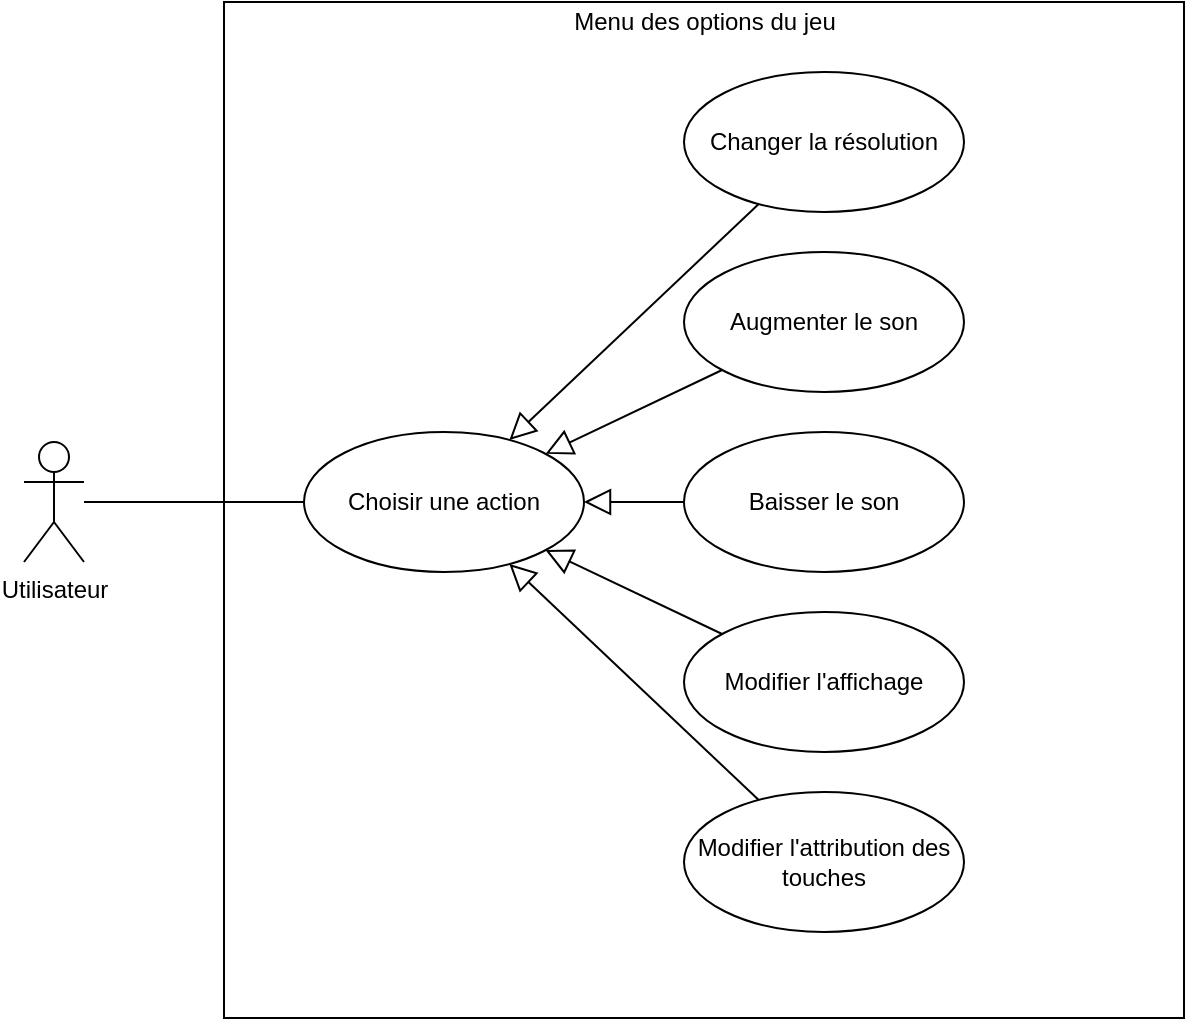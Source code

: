 <mxfile version="13.7.9" type="device"><diagram id="WUBpv2WHIC-Y0R50tLYM" name="Page-1"><mxGraphModel dx="1086" dy="806" grid="1" gridSize="10" guides="1" tooltips="1" connect="1" arrows="1" fold="1" page="1" pageScale="1" pageWidth="827" pageHeight="1169" math="0" shadow="0"><root><mxCell id="0"/><mxCell id="1" parent="0"/><mxCell id="q5LO6tJ6YBR57KyH__rq-1" value="" style="html=1;" parent="1" vertex="1"><mxGeometry x="200" y="110" width="480" height="508" as="geometry"/></mxCell><mxCell id="q5LO6tJ6YBR57KyH__rq-2" style="edgeStyle=none;rounded=0;orthogonalLoop=1;jettySize=auto;html=1;endArrow=none;endFill=0;endSize=11;" parent="1" source="q5LO6tJ6YBR57KyH__rq-3" target="q5LO6tJ6YBR57KyH__rq-15" edge="1"><mxGeometry relative="1" as="geometry"/></mxCell><mxCell id="q5LO6tJ6YBR57KyH__rq-3" value="Utilisateur" style="shape=umlActor;verticalLabelPosition=bottom;verticalAlign=top;html=1;outlineConnect=0;" parent="1" vertex="1"><mxGeometry x="100" y="330" width="30" height="60" as="geometry"/></mxCell><mxCell id="q5LO6tJ6YBR57KyH__rq-4" style="rounded=0;orthogonalLoop=1;jettySize=auto;html=1;endArrow=block;endFill=0;endSize=11;" parent="1" source="q5LO6tJ6YBR57KyH__rq-5" target="q5LO6tJ6YBR57KyH__rq-15" edge="1"><mxGeometry relative="1" as="geometry"/></mxCell><mxCell id="q5LO6tJ6YBR57KyH__rq-5" value="Changer la résolution" style="ellipse;whiteSpace=wrap;html=1;" parent="1" vertex="1"><mxGeometry x="430" y="145" width="140" height="70" as="geometry"/></mxCell><mxCell id="q5LO6tJ6YBR57KyH__rq-6" style="edgeStyle=none;rounded=0;orthogonalLoop=1;jettySize=auto;html=1;endArrow=block;endFill=0;endSize=11;" parent="1" source="q5LO6tJ6YBR57KyH__rq-7" target="q5LO6tJ6YBR57KyH__rq-15" edge="1"><mxGeometry relative="1" as="geometry"/></mxCell><mxCell id="q5LO6tJ6YBR57KyH__rq-7" value="Modifier l'affichage" style="ellipse;whiteSpace=wrap;html=1;" parent="1" vertex="1"><mxGeometry x="430" y="415" width="140" height="70" as="geometry"/></mxCell><mxCell id="q5LO6tJ6YBR57KyH__rq-8" style="edgeStyle=none;rounded=0;orthogonalLoop=1;jettySize=auto;html=1;endArrow=block;endFill=0;endSize=11;" parent="1" source="q5LO6tJ6YBR57KyH__rq-9" target="q5LO6tJ6YBR57KyH__rq-15" edge="1"><mxGeometry relative="1" as="geometry"/></mxCell><mxCell id="q5LO6tJ6YBR57KyH__rq-9" value="Augmenter le son" style="ellipse;whiteSpace=wrap;html=1;" parent="1" vertex="1"><mxGeometry x="430" y="235" width="140" height="70" as="geometry"/></mxCell><mxCell id="q5LO6tJ6YBR57KyH__rq-10" style="edgeStyle=none;rounded=0;orthogonalLoop=1;jettySize=auto;html=1;endArrow=block;endFill=0;endSize=11;" parent="1" source="q5LO6tJ6YBR57KyH__rq-11" target="q5LO6tJ6YBR57KyH__rq-15" edge="1"><mxGeometry relative="1" as="geometry"/></mxCell><mxCell id="q5LO6tJ6YBR57KyH__rq-11" value="Baisser le son" style="ellipse;whiteSpace=wrap;html=1;" parent="1" vertex="1"><mxGeometry x="430" y="325" width="140" height="70" as="geometry"/></mxCell><mxCell id="q5LO6tJ6YBR57KyH__rq-12" style="edgeStyle=none;rounded=0;orthogonalLoop=1;jettySize=auto;html=1;endArrow=block;endFill=0;endSize=11;" parent="1" source="q5LO6tJ6YBR57KyH__rq-13" target="q5LO6tJ6YBR57KyH__rq-15" edge="1"><mxGeometry relative="1" as="geometry"/></mxCell><mxCell id="q5LO6tJ6YBR57KyH__rq-13" value="Modifier l'attribution des touches" style="ellipse;whiteSpace=wrap;html=1;" parent="1" vertex="1"><mxGeometry x="430" y="505" width="140" height="70" as="geometry"/></mxCell><mxCell id="q5LO6tJ6YBR57KyH__rq-14" value="Menu des options du jeu" style="text;html=1;align=center;verticalAlign=middle;resizable=0;points=[];autosize=1;" parent="1" vertex="1"><mxGeometry x="365" y="110" width="150" height="20" as="geometry"/></mxCell><mxCell id="q5LO6tJ6YBR57KyH__rq-15" value="Choisir une action" style="ellipse;whiteSpace=wrap;html=1;" parent="1" vertex="1"><mxGeometry x="240" y="325" width="140" height="70" as="geometry"/></mxCell></root></mxGraphModel></diagram></mxfile>